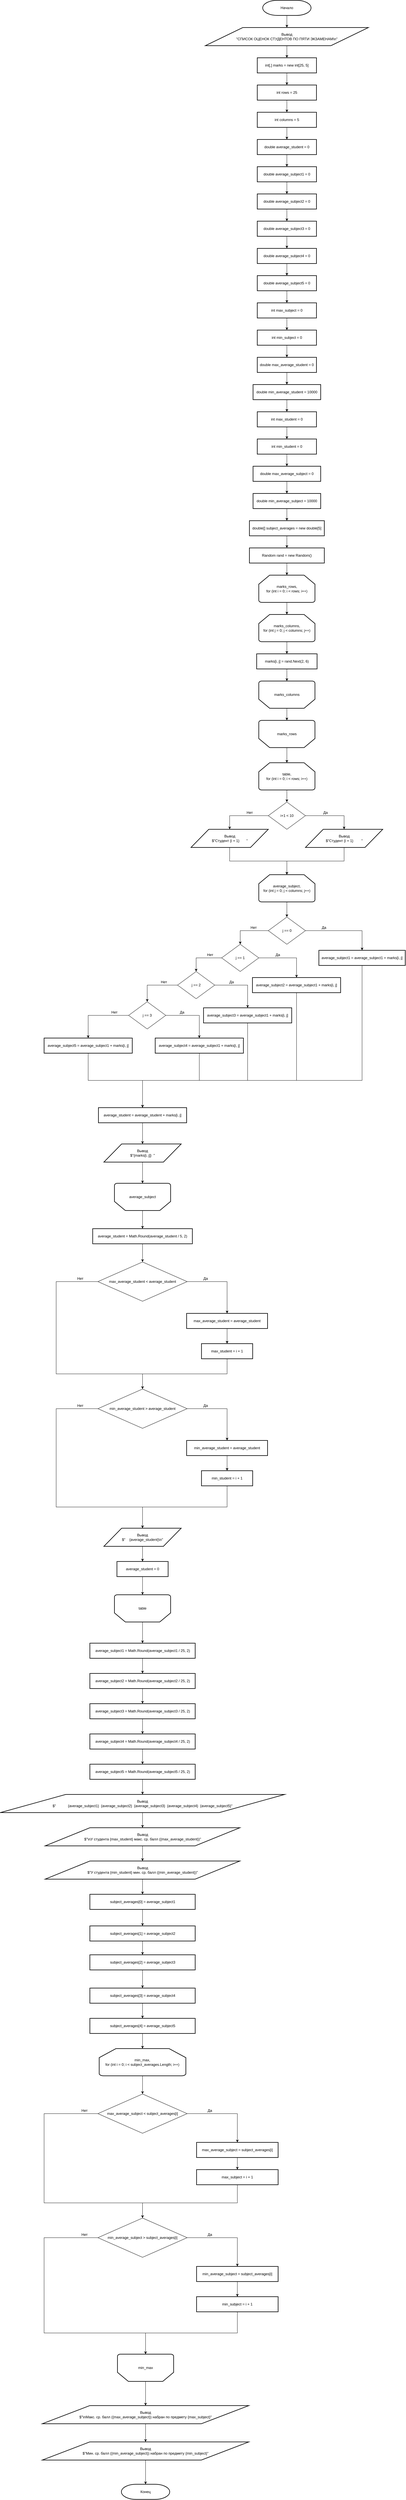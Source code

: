 <mxfile version="21.2.7" type="device">
  <diagram name="Страница 1" id="Z9K1tNPKtI9AY-vkeQpS">
    <mxGraphModel dx="10387" dy="5307" grid="1" gridSize="10" guides="1" tooltips="1" connect="1" arrows="1" fold="1" page="1" pageScale="1" pageWidth="827" pageHeight="1169" math="0" shadow="0">
      <root>
        <mxCell id="0" />
        <mxCell id="1" parent="0" />
        <mxCell id="Q4O4J-r0xlCEo4uOXyzh-1" style="edgeStyle=orthogonalEdgeStyle;rounded=0;orthogonalLoop=1;jettySize=auto;html=1;exitX=0.5;exitY=1;exitDx=0;exitDy=0;exitPerimeter=0;entryX=0.5;entryY=0;entryDx=0;entryDy=0;" parent="1" source="2JxqPy2QXHR2AHmcMR86-1" target="ryswpVJ10NMLdz56twCL-1" edge="1">
          <mxGeometry relative="1" as="geometry" />
        </mxCell>
        <mxCell id="2JxqPy2QXHR2AHmcMR86-1" value="Начало" style="strokeWidth=2;html=1;shape=mxgraph.flowchart.terminator;whiteSpace=wrap;" parent="1" vertex="1">
          <mxGeometry x="334" y="40" width="160" height="50" as="geometry" />
        </mxCell>
        <mxCell id="Q4O4J-r0xlCEo4uOXyzh-4" style="edgeStyle=orthogonalEdgeStyle;rounded=0;orthogonalLoop=1;jettySize=auto;html=1;exitX=0.5;exitY=1;exitDx=0;exitDy=0;entryX=0.5;entryY=0;entryDx=0;entryDy=0;" parent="1" source="5HvoogiQ1ebR22sNOO8Z-6" target="Q4O4J-r0xlCEo4uOXyzh-3" edge="1">
          <mxGeometry relative="1" as="geometry" />
        </mxCell>
        <mxCell id="5HvoogiQ1ebR22sNOO8Z-6" value="int[,] marks = new int[25, 5]" style="rounded=1;whiteSpace=wrap;html=1;absoluteArcSize=1;arcSize=0;strokeWidth=2;" parent="1" vertex="1">
          <mxGeometry x="316" y="230" width="196" height="50" as="geometry" />
        </mxCell>
        <mxCell id="Q4O4J-r0xlCEo4uOXyzh-2" style="edgeStyle=orthogonalEdgeStyle;rounded=0;orthogonalLoop=1;jettySize=auto;html=1;exitX=0.5;exitY=1;exitDx=0;exitDy=0;entryX=0.5;entryY=0;entryDx=0;entryDy=0;" parent="1" source="ryswpVJ10NMLdz56twCL-1" target="5HvoogiQ1ebR22sNOO8Z-6" edge="1">
          <mxGeometry relative="1" as="geometry" />
        </mxCell>
        <mxCell id="ryswpVJ10NMLdz56twCL-1" value="Вывод&lt;br&gt;&quot;СПИСОК ОЦЕНОК СТУДЕНТОВ ПО ПЯТИ ЭКЗАМЕНАМ\n&quot;" style="shape=parallelogram;html=1;strokeWidth=2;perimeter=parallelogramPerimeter;whiteSpace=wrap;rounded=1;arcSize=0;size=0.23;" parent="1" vertex="1">
          <mxGeometry x="144" y="130" width="540" height="60" as="geometry" />
        </mxCell>
        <mxCell id="yM_9pq_-VmhrbIxCY311-1" style="edgeStyle=orthogonalEdgeStyle;rounded=0;orthogonalLoop=1;jettySize=auto;html=1;exitX=1;exitY=0.5;exitDx=0;exitDy=0;entryX=0.5;entryY=0;entryDx=0;entryDy=0;" parent="1" source="EwrpvE9RAgZ8z1VkeaF3-3" target="Q4O4J-r0xlCEo4uOXyzh-57" edge="1">
          <mxGeometry relative="1" as="geometry" />
        </mxCell>
        <mxCell id="yM_9pq_-VmhrbIxCY311-3" style="edgeStyle=orthogonalEdgeStyle;rounded=0;orthogonalLoop=1;jettySize=auto;html=1;exitX=0;exitY=0.5;exitDx=0;exitDy=0;entryX=0.5;entryY=0;entryDx=0;entryDy=0;" parent="1" source="EwrpvE9RAgZ8z1VkeaF3-3" target="yM_9pq_-VmhrbIxCY311-2" edge="1">
          <mxGeometry relative="1" as="geometry" />
        </mxCell>
        <mxCell id="EwrpvE9RAgZ8z1VkeaF3-3" value="i+1 &amp;lt; 10" style="rhombus;whiteSpace=wrap;html=1;" parent="1" vertex="1">
          <mxGeometry x="352.5" y="2690" width="123" height="90" as="geometry" />
        </mxCell>
        <mxCell id="EwrpvE9RAgZ8z1VkeaF3-10" value="Да" style="text;html=1;strokeColor=none;fillColor=none;align=center;verticalAlign=middle;whiteSpace=wrap;rounded=0;" parent="1" vertex="1">
          <mxGeometry x="512" y="2710" width="60" height="30" as="geometry" />
        </mxCell>
        <mxCell id="EwrpvE9RAgZ8z1VkeaF3-16" value="Нет" style="text;html=1;strokeColor=none;fillColor=none;align=center;verticalAlign=middle;whiteSpace=wrap;rounded=0;" parent="1" vertex="1">
          <mxGeometry x="261" y="2710" width="60" height="30" as="geometry" />
        </mxCell>
        <mxCell id="EwrpvE9RAgZ8z1VkeaF3-70" value="Конец" style="strokeWidth=2;html=1;shape=mxgraph.flowchart.terminator;whiteSpace=wrap;" parent="1" vertex="1">
          <mxGeometry x="-134" y="8250" width="160" height="50" as="geometry" />
        </mxCell>
        <mxCell id="Q4O4J-r0xlCEo4uOXyzh-6" style="edgeStyle=orthogonalEdgeStyle;rounded=0;orthogonalLoop=1;jettySize=auto;html=1;exitX=0.5;exitY=1;exitDx=0;exitDy=0;entryX=0.5;entryY=0;entryDx=0;entryDy=0;" parent="1" source="Q4O4J-r0xlCEo4uOXyzh-3" target="Q4O4J-r0xlCEo4uOXyzh-5" edge="1">
          <mxGeometry relative="1" as="geometry" />
        </mxCell>
        <mxCell id="Q4O4J-r0xlCEo4uOXyzh-3" value="int rows = 25" style="rounded=1;whiteSpace=wrap;html=1;absoluteArcSize=1;arcSize=0;strokeWidth=2;" parent="1" vertex="1">
          <mxGeometry x="316" y="320" width="196" height="50" as="geometry" />
        </mxCell>
        <mxCell id="Q4O4J-r0xlCEo4uOXyzh-9" style="edgeStyle=orthogonalEdgeStyle;rounded=0;orthogonalLoop=1;jettySize=auto;html=1;exitX=0.5;exitY=1;exitDx=0;exitDy=0;entryX=0.5;entryY=0;entryDx=0;entryDy=0;" parent="1" source="Q4O4J-r0xlCEo4uOXyzh-5" target="Q4O4J-r0xlCEo4uOXyzh-7" edge="1">
          <mxGeometry relative="1" as="geometry" />
        </mxCell>
        <mxCell id="Q4O4J-r0xlCEo4uOXyzh-5" value="int columns = 5" style="rounded=1;whiteSpace=wrap;html=1;absoluteArcSize=1;arcSize=0;strokeWidth=2;" parent="1" vertex="1">
          <mxGeometry x="316" y="410" width="196" height="50" as="geometry" />
        </mxCell>
        <mxCell id="Q4O4J-r0xlCEo4uOXyzh-10" style="edgeStyle=orthogonalEdgeStyle;rounded=0;orthogonalLoop=1;jettySize=auto;html=1;exitX=0.5;exitY=1;exitDx=0;exitDy=0;entryX=0.5;entryY=0;entryDx=0;entryDy=0;" parent="1" source="Q4O4J-r0xlCEo4uOXyzh-7" target="Q4O4J-r0xlCEo4uOXyzh-8" edge="1">
          <mxGeometry relative="1" as="geometry" />
        </mxCell>
        <mxCell id="Q4O4J-r0xlCEo4uOXyzh-7" value="double average_student = 0" style="rounded=1;whiteSpace=wrap;html=1;absoluteArcSize=1;arcSize=0;strokeWidth=2;" parent="1" vertex="1">
          <mxGeometry x="316" y="500" width="196" height="50" as="geometry" />
        </mxCell>
        <mxCell id="Q4O4J-r0xlCEo4uOXyzh-12" style="edgeStyle=orthogonalEdgeStyle;rounded=0;orthogonalLoop=1;jettySize=auto;html=1;exitX=0.5;exitY=1;exitDx=0;exitDy=0;entryX=0.5;entryY=0;entryDx=0;entryDy=0;" parent="1" source="Q4O4J-r0xlCEo4uOXyzh-8" target="Q4O4J-r0xlCEo4uOXyzh-11" edge="1">
          <mxGeometry relative="1" as="geometry" />
        </mxCell>
        <mxCell id="Q4O4J-r0xlCEo4uOXyzh-8" value="double average_subject1 = 0" style="rounded=1;whiteSpace=wrap;html=1;absoluteArcSize=1;arcSize=0;strokeWidth=2;" parent="1" vertex="1">
          <mxGeometry x="316" y="590" width="196" height="50" as="geometry" />
        </mxCell>
        <mxCell id="Q4O4J-r0xlCEo4uOXyzh-14" style="edgeStyle=orthogonalEdgeStyle;rounded=0;orthogonalLoop=1;jettySize=auto;html=1;exitX=0.5;exitY=1;exitDx=0;exitDy=0;entryX=0.5;entryY=0;entryDx=0;entryDy=0;" parent="1" source="Q4O4J-r0xlCEo4uOXyzh-11" target="Q4O4J-r0xlCEo4uOXyzh-13" edge="1">
          <mxGeometry relative="1" as="geometry" />
        </mxCell>
        <mxCell id="Q4O4J-r0xlCEo4uOXyzh-11" value="double average_subject2 = 0" style="rounded=1;whiteSpace=wrap;html=1;absoluteArcSize=1;arcSize=0;strokeWidth=2;" parent="1" vertex="1">
          <mxGeometry x="316" y="680" width="196" height="50" as="geometry" />
        </mxCell>
        <mxCell id="Q4O4J-r0xlCEo4uOXyzh-16" style="edgeStyle=orthogonalEdgeStyle;rounded=0;orthogonalLoop=1;jettySize=auto;html=1;exitX=0.5;exitY=1;exitDx=0;exitDy=0;entryX=0.5;entryY=0;entryDx=0;entryDy=0;" parent="1" source="Q4O4J-r0xlCEo4uOXyzh-13" target="Q4O4J-r0xlCEo4uOXyzh-15" edge="1">
          <mxGeometry relative="1" as="geometry" />
        </mxCell>
        <mxCell id="Q4O4J-r0xlCEo4uOXyzh-13" value="double average_subject3 = 0" style="rounded=1;whiteSpace=wrap;html=1;absoluteArcSize=1;arcSize=0;strokeWidth=2;" parent="1" vertex="1">
          <mxGeometry x="316" y="770" width="196" height="50" as="geometry" />
        </mxCell>
        <mxCell id="Q4O4J-r0xlCEo4uOXyzh-18" style="edgeStyle=orthogonalEdgeStyle;rounded=0;orthogonalLoop=1;jettySize=auto;html=1;exitX=0.5;exitY=1;exitDx=0;exitDy=0;entryX=0.5;entryY=0;entryDx=0;entryDy=0;" parent="1" source="Q4O4J-r0xlCEo4uOXyzh-15" target="Q4O4J-r0xlCEo4uOXyzh-17" edge="1">
          <mxGeometry relative="1" as="geometry" />
        </mxCell>
        <mxCell id="Q4O4J-r0xlCEo4uOXyzh-15" value="double average_subject4 = 0" style="rounded=1;whiteSpace=wrap;html=1;absoluteArcSize=1;arcSize=0;strokeWidth=2;" parent="1" vertex="1">
          <mxGeometry x="316" y="860" width="196" height="50" as="geometry" />
        </mxCell>
        <mxCell id="Q4O4J-r0xlCEo4uOXyzh-20" style="edgeStyle=orthogonalEdgeStyle;rounded=0;orthogonalLoop=1;jettySize=auto;html=1;exitX=0.5;exitY=1;exitDx=0;exitDy=0;entryX=0.5;entryY=0;entryDx=0;entryDy=0;" parent="1" source="Q4O4J-r0xlCEo4uOXyzh-17" target="Q4O4J-r0xlCEo4uOXyzh-19" edge="1">
          <mxGeometry relative="1" as="geometry" />
        </mxCell>
        <mxCell id="Q4O4J-r0xlCEo4uOXyzh-17" value="double average_subject5 = 0" style="rounded=1;whiteSpace=wrap;html=1;absoluteArcSize=1;arcSize=0;strokeWidth=2;" parent="1" vertex="1">
          <mxGeometry x="316" y="950" width="196" height="50" as="geometry" />
        </mxCell>
        <mxCell id="Q4O4J-r0xlCEo4uOXyzh-22" style="edgeStyle=orthogonalEdgeStyle;rounded=0;orthogonalLoop=1;jettySize=auto;html=1;exitX=0.5;exitY=1;exitDx=0;exitDy=0;entryX=0.5;entryY=0;entryDx=0;entryDy=0;" parent="1" source="Q4O4J-r0xlCEo4uOXyzh-19" target="Q4O4J-r0xlCEo4uOXyzh-21" edge="1">
          <mxGeometry relative="1" as="geometry" />
        </mxCell>
        <mxCell id="Q4O4J-r0xlCEo4uOXyzh-19" value="int max_subject = 0" style="rounded=1;whiteSpace=wrap;html=1;absoluteArcSize=1;arcSize=0;strokeWidth=2;" parent="1" vertex="1">
          <mxGeometry x="316" y="1040" width="196" height="50" as="geometry" />
        </mxCell>
        <mxCell id="Q4O4J-r0xlCEo4uOXyzh-25" style="edgeStyle=orthogonalEdgeStyle;rounded=0;orthogonalLoop=1;jettySize=auto;html=1;exitX=0.5;exitY=1;exitDx=0;exitDy=0;entryX=0.5;entryY=0;entryDx=0;entryDy=0;" parent="1" source="Q4O4J-r0xlCEo4uOXyzh-21" target="Q4O4J-r0xlCEo4uOXyzh-23" edge="1">
          <mxGeometry relative="1" as="geometry" />
        </mxCell>
        <mxCell id="Q4O4J-r0xlCEo4uOXyzh-21" value="int min_subject = 0" style="rounded=1;whiteSpace=wrap;html=1;absoluteArcSize=1;arcSize=0;strokeWidth=2;" parent="1" vertex="1">
          <mxGeometry x="316" y="1130" width="196" height="50" as="geometry" />
        </mxCell>
        <mxCell id="Q4O4J-r0xlCEo4uOXyzh-26" style="edgeStyle=orthogonalEdgeStyle;rounded=0;orthogonalLoop=1;jettySize=auto;html=1;exitX=0.5;exitY=1;exitDx=0;exitDy=0;entryX=0.5;entryY=0;entryDx=0;entryDy=0;" parent="1" source="Q4O4J-r0xlCEo4uOXyzh-23" target="Q4O4J-r0xlCEo4uOXyzh-24" edge="1">
          <mxGeometry relative="1" as="geometry" />
        </mxCell>
        <mxCell id="Q4O4J-r0xlCEo4uOXyzh-23" value="double max_average_student = 0" style="rounded=1;whiteSpace=wrap;html=1;absoluteArcSize=1;arcSize=0;strokeWidth=2;" parent="1" vertex="1">
          <mxGeometry x="316" y="1220" width="196" height="50" as="geometry" />
        </mxCell>
        <mxCell id="Q4O4J-r0xlCEo4uOXyzh-28" style="edgeStyle=orthogonalEdgeStyle;rounded=0;orthogonalLoop=1;jettySize=auto;html=1;exitX=0.5;exitY=1;exitDx=0;exitDy=0;entryX=0.5;entryY=0;entryDx=0;entryDy=0;" parent="1" source="Q4O4J-r0xlCEo4uOXyzh-24" target="Q4O4J-r0xlCEo4uOXyzh-27" edge="1">
          <mxGeometry relative="1" as="geometry" />
        </mxCell>
        <mxCell id="Q4O4J-r0xlCEo4uOXyzh-24" value="double min_average_student = 10000" style="rounded=1;whiteSpace=wrap;html=1;absoluteArcSize=1;arcSize=0;strokeWidth=2;" parent="1" vertex="1">
          <mxGeometry x="302" y="1310" width="224" height="50" as="geometry" />
        </mxCell>
        <mxCell id="Q4O4J-r0xlCEo4uOXyzh-30" style="edgeStyle=orthogonalEdgeStyle;rounded=0;orthogonalLoop=1;jettySize=auto;html=1;exitX=0.5;exitY=1;exitDx=0;exitDy=0;entryX=0.5;entryY=0;entryDx=0;entryDy=0;" parent="1" source="Q4O4J-r0xlCEo4uOXyzh-27" target="Q4O4J-r0xlCEo4uOXyzh-29" edge="1">
          <mxGeometry relative="1" as="geometry" />
        </mxCell>
        <mxCell id="Q4O4J-r0xlCEo4uOXyzh-27" value="int max_student = 0" style="rounded=1;whiteSpace=wrap;html=1;absoluteArcSize=1;arcSize=0;strokeWidth=2;" parent="1" vertex="1">
          <mxGeometry x="316" y="1400" width="196" height="50" as="geometry" />
        </mxCell>
        <mxCell id="Q4O4J-r0xlCEo4uOXyzh-32" style="edgeStyle=orthogonalEdgeStyle;rounded=0;orthogonalLoop=1;jettySize=auto;html=1;exitX=0.5;exitY=1;exitDx=0;exitDy=0;entryX=0.5;entryY=0;entryDx=0;entryDy=0;" parent="1" source="Q4O4J-r0xlCEo4uOXyzh-29" target="Q4O4J-r0xlCEo4uOXyzh-31" edge="1">
          <mxGeometry relative="1" as="geometry" />
        </mxCell>
        <mxCell id="Q4O4J-r0xlCEo4uOXyzh-29" value="int min_student = 0" style="rounded=1;whiteSpace=wrap;html=1;absoluteArcSize=1;arcSize=0;strokeWidth=2;" parent="1" vertex="1">
          <mxGeometry x="316" y="1490" width="196" height="50" as="geometry" />
        </mxCell>
        <mxCell id="Q4O4J-r0xlCEo4uOXyzh-34" style="edgeStyle=orthogonalEdgeStyle;rounded=0;orthogonalLoop=1;jettySize=auto;html=1;exitX=0.5;exitY=1;exitDx=0;exitDy=0;entryX=0.5;entryY=0;entryDx=0;entryDy=0;" parent="1" source="Q4O4J-r0xlCEo4uOXyzh-31" target="Q4O4J-r0xlCEo4uOXyzh-33" edge="1">
          <mxGeometry relative="1" as="geometry" />
        </mxCell>
        <mxCell id="Q4O4J-r0xlCEo4uOXyzh-31" value="double max_average_subject = 0" style="rounded=1;whiteSpace=wrap;html=1;absoluteArcSize=1;arcSize=0;strokeWidth=2;" parent="1" vertex="1">
          <mxGeometry x="302" y="1580" width="224" height="50" as="geometry" />
        </mxCell>
        <mxCell id="Q4O4J-r0xlCEo4uOXyzh-36" style="edgeStyle=orthogonalEdgeStyle;rounded=0;orthogonalLoop=1;jettySize=auto;html=1;exitX=0.5;exitY=1;exitDx=0;exitDy=0;entryX=0.5;entryY=0;entryDx=0;entryDy=0;" parent="1" source="Q4O4J-r0xlCEo4uOXyzh-33" target="Q4O4J-r0xlCEo4uOXyzh-35" edge="1">
          <mxGeometry relative="1" as="geometry" />
        </mxCell>
        <mxCell id="Q4O4J-r0xlCEo4uOXyzh-33" value="double min_average_subject = 10000" style="rounded=1;whiteSpace=wrap;html=1;absoluteArcSize=1;arcSize=0;strokeWidth=2;" parent="1" vertex="1">
          <mxGeometry x="302" y="1670" width="224" height="50" as="geometry" />
        </mxCell>
        <mxCell id="Q4O4J-r0xlCEo4uOXyzh-38" style="edgeStyle=orthogonalEdgeStyle;rounded=0;orthogonalLoop=1;jettySize=auto;html=1;exitX=0.5;exitY=1;exitDx=0;exitDy=0;entryX=0.5;entryY=0;entryDx=0;entryDy=0;" parent="1" source="Q4O4J-r0xlCEo4uOXyzh-35" target="Q4O4J-r0xlCEo4uOXyzh-37" edge="1">
          <mxGeometry relative="1" as="geometry" />
        </mxCell>
        <mxCell id="Q4O4J-r0xlCEo4uOXyzh-35" value="double[] subject_averages = new double[5]" style="rounded=1;whiteSpace=wrap;html=1;absoluteArcSize=1;arcSize=0;strokeWidth=2;" parent="1" vertex="1">
          <mxGeometry x="290" y="1760" width="248" height="50" as="geometry" />
        </mxCell>
        <mxCell id="Q4O4J-r0xlCEo4uOXyzh-40" style="edgeStyle=orthogonalEdgeStyle;rounded=0;orthogonalLoop=1;jettySize=auto;html=1;exitX=0.5;exitY=1;exitDx=0;exitDy=0;entryX=0.5;entryY=0;entryDx=0;entryDy=0;entryPerimeter=0;" parent="1" source="Q4O4J-r0xlCEo4uOXyzh-37" target="Q4O4J-r0xlCEo4uOXyzh-39" edge="1">
          <mxGeometry relative="1" as="geometry" />
        </mxCell>
        <mxCell id="Q4O4J-r0xlCEo4uOXyzh-37" value="Random rand = new Random()" style="rounded=1;whiteSpace=wrap;html=1;absoluteArcSize=1;arcSize=0;strokeWidth=2;" parent="1" vertex="1">
          <mxGeometry x="290" y="1850" width="248" height="50" as="geometry" />
        </mxCell>
        <mxCell id="Q4O4J-r0xlCEo4uOXyzh-42" style="edgeStyle=orthogonalEdgeStyle;rounded=0;orthogonalLoop=1;jettySize=auto;html=1;exitX=0.5;exitY=1;exitDx=0;exitDy=0;exitPerimeter=0;entryX=0.5;entryY=0;entryDx=0;entryDy=0;entryPerimeter=0;" parent="1" source="Q4O4J-r0xlCEo4uOXyzh-39" target="Q4O4J-r0xlCEo4uOXyzh-41" edge="1">
          <mxGeometry relative="1" as="geometry" />
        </mxCell>
        <mxCell id="Q4O4J-r0xlCEo4uOXyzh-39" value="marks_rows,&lt;br&gt;for (int i = 0; i &amp;lt; rows; i++)" style="strokeWidth=2;html=1;shape=mxgraph.flowchart.loop_limit;whiteSpace=wrap;" parent="1" vertex="1">
          <mxGeometry x="321" y="1940" width="186" height="90" as="geometry" />
        </mxCell>
        <mxCell id="Q4O4J-r0xlCEo4uOXyzh-44" style="edgeStyle=orthogonalEdgeStyle;rounded=0;orthogonalLoop=1;jettySize=auto;html=1;exitX=0.5;exitY=1;exitDx=0;exitDy=0;exitPerimeter=0;entryX=0.5;entryY=0;entryDx=0;entryDy=0;" parent="1" source="Q4O4J-r0xlCEo4uOXyzh-41" target="Q4O4J-r0xlCEo4uOXyzh-43" edge="1">
          <mxGeometry relative="1" as="geometry" />
        </mxCell>
        <mxCell id="Q4O4J-r0xlCEo4uOXyzh-41" value="marks_columns,&lt;br&gt;for (int j = 0; j &amp;lt; columns; j++)" style="strokeWidth=2;html=1;shape=mxgraph.flowchart.loop_limit;whiteSpace=wrap;" parent="1" vertex="1">
          <mxGeometry x="321" y="2070" width="186" height="90" as="geometry" />
        </mxCell>
        <mxCell id="Q4O4J-r0xlCEo4uOXyzh-48" style="edgeStyle=orthogonalEdgeStyle;rounded=0;orthogonalLoop=1;jettySize=auto;html=1;exitX=0.5;exitY=1;exitDx=0;exitDy=0;entryX=0.5;entryY=1;entryDx=0;entryDy=0;entryPerimeter=0;" parent="1" source="Q4O4J-r0xlCEo4uOXyzh-43" target="Q4O4J-r0xlCEo4uOXyzh-45" edge="1">
          <mxGeometry relative="1" as="geometry" />
        </mxCell>
        <mxCell id="Q4O4J-r0xlCEo4uOXyzh-43" value="marks[i, j] = rand.Next(2, 6)" style="rounded=1;whiteSpace=wrap;html=1;absoluteArcSize=1;arcSize=0;strokeWidth=2;" parent="1" vertex="1">
          <mxGeometry x="314" y="2200" width="200" height="50" as="geometry" />
        </mxCell>
        <mxCell id="Q4O4J-r0xlCEo4uOXyzh-47" value="" style="group" parent="1" vertex="1" connectable="0">
          <mxGeometry x="321" y="2290" width="186" height="90" as="geometry" />
        </mxCell>
        <mxCell id="Q4O4J-r0xlCEo4uOXyzh-45" value="" style="strokeWidth=2;html=1;shape=mxgraph.flowchart.loop_limit;whiteSpace=wrap;rotation=-180;" parent="Q4O4J-r0xlCEo4uOXyzh-47" vertex="1">
          <mxGeometry width="186" height="90" as="geometry" />
        </mxCell>
        <mxCell id="Q4O4J-r0xlCEo4uOXyzh-46" value="marks_columns" style="text;html=1;strokeColor=none;fillColor=none;align=center;verticalAlign=middle;whiteSpace=wrap;rounded=0;" parent="Q4O4J-r0xlCEo4uOXyzh-47" vertex="1">
          <mxGeometry x="63" y="30" width="60" height="30" as="geometry" />
        </mxCell>
        <mxCell id="Q4O4J-r0xlCEo4uOXyzh-49" value="" style="group" parent="1" vertex="1" connectable="0">
          <mxGeometry x="321" y="2420" width="186" height="90" as="geometry" />
        </mxCell>
        <mxCell id="Q4O4J-r0xlCEo4uOXyzh-50" value="" style="strokeWidth=2;html=1;shape=mxgraph.flowchart.loop_limit;whiteSpace=wrap;rotation=-180;" parent="Q4O4J-r0xlCEo4uOXyzh-49" vertex="1">
          <mxGeometry width="186" height="90" as="geometry" />
        </mxCell>
        <mxCell id="Q4O4J-r0xlCEo4uOXyzh-51" value="marks_rows" style="text;html=1;strokeColor=none;fillColor=none;align=center;verticalAlign=middle;whiteSpace=wrap;rounded=0;" parent="Q4O4J-r0xlCEo4uOXyzh-49" vertex="1">
          <mxGeometry x="63" y="30" width="60" height="30" as="geometry" />
        </mxCell>
        <mxCell id="Q4O4J-r0xlCEo4uOXyzh-53" style="edgeStyle=orthogonalEdgeStyle;rounded=0;orthogonalLoop=1;jettySize=auto;html=1;exitX=0.5;exitY=0;exitDx=0;exitDy=0;exitPerimeter=0;entryX=0.5;entryY=1;entryDx=0;entryDy=0;entryPerimeter=0;" parent="1" source="Q4O4J-r0xlCEo4uOXyzh-45" target="Q4O4J-r0xlCEo4uOXyzh-50" edge="1">
          <mxGeometry relative="1" as="geometry" />
        </mxCell>
        <mxCell id="Q4O4J-r0xlCEo4uOXyzh-56" style="edgeStyle=orthogonalEdgeStyle;rounded=0;orthogonalLoop=1;jettySize=auto;html=1;exitX=0.5;exitY=1;exitDx=0;exitDy=0;exitPerimeter=0;entryX=0.5;entryY=0;entryDx=0;entryDy=0;" parent="1" source="Q4O4J-r0xlCEo4uOXyzh-54" target="EwrpvE9RAgZ8z1VkeaF3-3" edge="1">
          <mxGeometry relative="1" as="geometry" />
        </mxCell>
        <mxCell id="Q4O4J-r0xlCEo4uOXyzh-54" value="table,&lt;br&gt;for (int i = 0; i &amp;lt; rows; i++)" style="strokeWidth=2;html=1;shape=mxgraph.flowchart.loop_limit;whiteSpace=wrap;" parent="1" vertex="1">
          <mxGeometry x="321" y="2560" width="186" height="90" as="geometry" />
        </mxCell>
        <mxCell id="Q4O4J-r0xlCEo4uOXyzh-55" style="edgeStyle=orthogonalEdgeStyle;rounded=0;orthogonalLoop=1;jettySize=auto;html=1;exitX=0.5;exitY=0;exitDx=0;exitDy=0;exitPerimeter=0;entryX=0.5;entryY=0;entryDx=0;entryDy=0;entryPerimeter=0;" parent="1" source="Q4O4J-r0xlCEo4uOXyzh-50" target="Q4O4J-r0xlCEo4uOXyzh-54" edge="1">
          <mxGeometry relative="1" as="geometry" />
        </mxCell>
        <mxCell id="yM_9pq_-VmhrbIxCY311-5" style="edgeStyle=orthogonalEdgeStyle;rounded=0;orthogonalLoop=1;jettySize=auto;html=1;exitX=0.5;exitY=1;exitDx=0;exitDy=0;entryX=0.5;entryY=0;entryDx=0;entryDy=0;entryPerimeter=0;" parent="1" source="Q4O4J-r0xlCEo4uOXyzh-57" target="yM_9pq_-VmhrbIxCY311-4" edge="1">
          <mxGeometry relative="1" as="geometry" />
        </mxCell>
        <mxCell id="Q4O4J-r0xlCEo4uOXyzh-57" value="Вывод&lt;br&gt;$&quot;Студент {i + 1}&amp;nbsp; &amp;nbsp; &amp;nbsp; &amp;nbsp; &quot;" style="shape=parallelogram;html=1;strokeWidth=2;perimeter=parallelogramPerimeter;whiteSpace=wrap;rounded=1;arcSize=0;size=0.23;" parent="1" vertex="1">
          <mxGeometry x="475.5" y="2780" width="256" height="60" as="geometry" />
        </mxCell>
        <mxCell id="yM_9pq_-VmhrbIxCY311-6" style="edgeStyle=orthogonalEdgeStyle;rounded=0;orthogonalLoop=1;jettySize=auto;html=1;exitX=0.5;exitY=1;exitDx=0;exitDy=0;entryX=0.5;entryY=0;entryDx=0;entryDy=0;entryPerimeter=0;" parent="1" source="yM_9pq_-VmhrbIxCY311-2" target="yM_9pq_-VmhrbIxCY311-4" edge="1">
          <mxGeometry relative="1" as="geometry" />
        </mxCell>
        <mxCell id="yM_9pq_-VmhrbIxCY311-2" value="Вывод&lt;br&gt;$&quot;Студент {i + 1}&amp;nbsp; &amp;nbsp; &amp;nbsp; &amp;nbsp;&quot;" style="shape=parallelogram;html=1;strokeWidth=2;perimeter=parallelogramPerimeter;whiteSpace=wrap;rounded=1;arcSize=0;size=0.23;" parent="1" vertex="1">
          <mxGeometry x="96.5" y="2780" width="256" height="60" as="geometry" />
        </mxCell>
        <mxCell id="yM_9pq_-VmhrbIxCY311-8" style="edgeStyle=orthogonalEdgeStyle;rounded=0;orthogonalLoop=1;jettySize=auto;html=1;exitX=0.5;exitY=1;exitDx=0;exitDy=0;exitPerimeter=0;entryX=0.5;entryY=0;entryDx=0;entryDy=0;" parent="1" source="yM_9pq_-VmhrbIxCY311-4" target="yM_9pq_-VmhrbIxCY311-7" edge="1">
          <mxGeometry relative="1" as="geometry" />
        </mxCell>
        <mxCell id="yM_9pq_-VmhrbIxCY311-4" value="average_subject,&lt;br&gt;for (int j = 0; j &amp;lt; columns; j++)" style="strokeWidth=2;html=1;shape=mxgraph.flowchart.loop_limit;whiteSpace=wrap;" parent="1" vertex="1">
          <mxGeometry x="321" y="2930" width="186" height="90" as="geometry" />
        </mxCell>
        <mxCell id="yM_9pq_-VmhrbIxCY311-10" style="edgeStyle=orthogonalEdgeStyle;rounded=0;orthogonalLoop=1;jettySize=auto;html=1;exitX=1;exitY=0.5;exitDx=0;exitDy=0;entryX=0.5;entryY=0;entryDx=0;entryDy=0;" parent="1" source="yM_9pq_-VmhrbIxCY311-7" target="yM_9pq_-VmhrbIxCY311-9" edge="1">
          <mxGeometry relative="1" as="geometry" />
        </mxCell>
        <mxCell id="yM_9pq_-VmhrbIxCY311-12" style="edgeStyle=orthogonalEdgeStyle;rounded=0;orthogonalLoop=1;jettySize=auto;html=1;exitX=0;exitY=0.5;exitDx=0;exitDy=0;entryX=0.5;entryY=0;entryDx=0;entryDy=0;" parent="1" source="yM_9pq_-VmhrbIxCY311-7" target="yM_9pq_-VmhrbIxCY311-11" edge="1">
          <mxGeometry relative="1" as="geometry" />
        </mxCell>
        <mxCell id="yM_9pq_-VmhrbIxCY311-7" value="j == 0" style="rhombus;whiteSpace=wrap;html=1;" parent="1" vertex="1">
          <mxGeometry x="352.5" y="3070" width="123" height="90" as="geometry" />
        </mxCell>
        <mxCell id="cjPPOQ8JMxcnlc9qn7dU-12" style="edgeStyle=orthogonalEdgeStyle;rounded=0;orthogonalLoop=1;jettySize=auto;html=1;exitX=0.5;exitY=1;exitDx=0;exitDy=0;entryX=0.5;entryY=0;entryDx=0;entryDy=0;" parent="1" source="yM_9pq_-VmhrbIxCY311-9" target="yM_9pq_-VmhrbIxCY311-39" edge="1">
          <mxGeometry relative="1" as="geometry">
            <Array as="points">
              <mxPoint x="663" y="3610" />
              <mxPoint x="-64" y="3610" />
            </Array>
          </mxGeometry>
        </mxCell>
        <mxCell id="yM_9pq_-VmhrbIxCY311-9" value="average_subject1 = average_subject1 + marks[i, j]" style="rounded=1;whiteSpace=wrap;html=1;absoluteArcSize=1;arcSize=0;strokeWidth=2;" parent="1" vertex="1">
          <mxGeometry x="520" y="3180" width="286" height="50" as="geometry" />
        </mxCell>
        <mxCell id="yM_9pq_-VmhrbIxCY311-17" style="edgeStyle=orthogonalEdgeStyle;rounded=0;orthogonalLoop=1;jettySize=auto;html=1;exitX=1;exitY=0.5;exitDx=0;exitDy=0;entryX=0.5;entryY=0;entryDx=0;entryDy=0;" parent="1" source="yM_9pq_-VmhrbIxCY311-11" target="yM_9pq_-VmhrbIxCY311-15" edge="1">
          <mxGeometry relative="1" as="geometry" />
        </mxCell>
        <mxCell id="yM_9pq_-VmhrbIxCY311-18" style="edgeStyle=orthogonalEdgeStyle;rounded=0;orthogonalLoop=1;jettySize=auto;html=1;exitX=0;exitY=0.5;exitDx=0;exitDy=0;entryX=0.5;entryY=0;entryDx=0;entryDy=0;" parent="1" source="yM_9pq_-VmhrbIxCY311-11" target="yM_9pq_-VmhrbIxCY311-16" edge="1">
          <mxGeometry relative="1" as="geometry" />
        </mxCell>
        <mxCell id="yM_9pq_-VmhrbIxCY311-11" value="j == 1" style="rhombus;whiteSpace=wrap;html=1;" parent="1" vertex="1">
          <mxGeometry x="198" y="3160" width="123" height="90" as="geometry" />
        </mxCell>
        <mxCell id="yM_9pq_-VmhrbIxCY311-13" value="Да" style="text;html=1;strokeColor=none;fillColor=none;align=center;verticalAlign=middle;whiteSpace=wrap;rounded=0;" parent="1" vertex="1">
          <mxGeometry x="507" y="3090" width="60" height="30" as="geometry" />
        </mxCell>
        <mxCell id="yM_9pq_-VmhrbIxCY311-14" value="Нет" style="text;html=1;strokeColor=none;fillColor=none;align=center;verticalAlign=middle;whiteSpace=wrap;rounded=0;" parent="1" vertex="1">
          <mxGeometry x="274" y="3090" width="60" height="30" as="geometry" />
        </mxCell>
        <mxCell id="cjPPOQ8JMxcnlc9qn7dU-11" style="edgeStyle=orthogonalEdgeStyle;rounded=0;orthogonalLoop=1;jettySize=auto;html=1;exitX=0.5;exitY=1;exitDx=0;exitDy=0;entryX=0.5;entryY=0;entryDx=0;entryDy=0;" parent="1" source="yM_9pq_-VmhrbIxCY311-15" target="yM_9pq_-VmhrbIxCY311-39" edge="1">
          <mxGeometry relative="1" as="geometry">
            <Array as="points">
              <mxPoint x="446" y="3610" />
              <mxPoint x="-64" y="3610" />
            </Array>
          </mxGeometry>
        </mxCell>
        <mxCell id="yM_9pq_-VmhrbIxCY311-15" value="average_subject2 = average_subject1 + marks[i, j]" style="rounded=1;whiteSpace=wrap;html=1;absoluteArcSize=1;arcSize=0;strokeWidth=2;" parent="1" vertex="1">
          <mxGeometry x="300" y="3270" width="292" height="50" as="geometry" />
        </mxCell>
        <mxCell id="yM_9pq_-VmhrbIxCY311-23" style="edgeStyle=orthogonalEdgeStyle;rounded=0;orthogonalLoop=1;jettySize=auto;html=1;exitX=1;exitY=0.5;exitDx=0;exitDy=0;entryX=0.5;entryY=0;entryDx=0;entryDy=0;" parent="1" source="yM_9pq_-VmhrbIxCY311-16" target="yM_9pq_-VmhrbIxCY311-21" edge="1">
          <mxGeometry relative="1" as="geometry" />
        </mxCell>
        <mxCell id="yM_9pq_-VmhrbIxCY311-24" style="edgeStyle=orthogonalEdgeStyle;rounded=0;orthogonalLoop=1;jettySize=auto;html=1;exitX=0;exitY=0.5;exitDx=0;exitDy=0;entryX=0.5;entryY=0;entryDx=0;entryDy=0;" parent="1" source="yM_9pq_-VmhrbIxCY311-16" target="yM_9pq_-VmhrbIxCY311-22" edge="1">
          <mxGeometry relative="1" as="geometry" />
        </mxCell>
        <mxCell id="yM_9pq_-VmhrbIxCY311-16" value="j == 2" style="rhombus;whiteSpace=wrap;html=1;" parent="1" vertex="1">
          <mxGeometry x="52" y="3250" width="123" height="90" as="geometry" />
        </mxCell>
        <mxCell id="yM_9pq_-VmhrbIxCY311-19" value="Да" style="text;html=1;strokeColor=none;fillColor=none;align=center;verticalAlign=middle;whiteSpace=wrap;rounded=0;" parent="1" vertex="1">
          <mxGeometry x="354" y="3180" width="60" height="30" as="geometry" />
        </mxCell>
        <mxCell id="yM_9pq_-VmhrbIxCY311-20" value="Нет" style="text;html=1;strokeColor=none;fillColor=none;align=center;verticalAlign=middle;whiteSpace=wrap;rounded=0;" parent="1" vertex="1">
          <mxGeometry x="130" y="3180" width="60" height="30" as="geometry" />
        </mxCell>
        <mxCell id="cjPPOQ8JMxcnlc9qn7dU-10" style="edgeStyle=orthogonalEdgeStyle;rounded=0;orthogonalLoop=1;jettySize=auto;html=1;exitX=0.5;exitY=1;exitDx=0;exitDy=0;entryX=0.5;entryY=0;entryDx=0;entryDy=0;" parent="1" source="yM_9pq_-VmhrbIxCY311-21" target="yM_9pq_-VmhrbIxCY311-39" edge="1">
          <mxGeometry relative="1" as="geometry">
            <Array as="points">
              <mxPoint x="284" y="3610" />
              <mxPoint x="-64" y="3610" />
            </Array>
          </mxGeometry>
        </mxCell>
        <mxCell id="yM_9pq_-VmhrbIxCY311-21" value="average_subject3 = average_subject1 + marks[i, j]" style="rounded=1;whiteSpace=wrap;html=1;absoluteArcSize=1;arcSize=0;strokeWidth=2;" parent="1" vertex="1">
          <mxGeometry x="138" y="3370" width="292" height="50" as="geometry" />
        </mxCell>
        <mxCell id="yM_9pq_-VmhrbIxCY311-29" style="edgeStyle=orthogonalEdgeStyle;rounded=0;orthogonalLoop=1;jettySize=auto;html=1;exitX=1;exitY=0.5;exitDx=0;exitDy=0;entryX=0.5;entryY=0;entryDx=0;entryDy=0;" parent="1" source="yM_9pq_-VmhrbIxCY311-22" target="yM_9pq_-VmhrbIxCY311-27" edge="1">
          <mxGeometry relative="1" as="geometry" />
        </mxCell>
        <mxCell id="cjPPOQ8JMxcnlc9qn7dU-7" style="edgeStyle=orthogonalEdgeStyle;rounded=0;orthogonalLoop=1;jettySize=auto;html=1;exitX=0;exitY=0.5;exitDx=0;exitDy=0;entryX=0.5;entryY=0;entryDx=0;entryDy=0;" parent="1" source="yM_9pq_-VmhrbIxCY311-22" target="yM_9pq_-VmhrbIxCY311-33" edge="1">
          <mxGeometry relative="1" as="geometry" />
        </mxCell>
        <mxCell id="yM_9pq_-VmhrbIxCY311-22" value="j == 3" style="rhombus;whiteSpace=wrap;html=1;" parent="1" vertex="1">
          <mxGeometry x="-110" y="3350" width="123" height="90" as="geometry" />
        </mxCell>
        <mxCell id="yM_9pq_-VmhrbIxCY311-25" value="Да" style="text;html=1;strokeColor=none;fillColor=none;align=center;verticalAlign=middle;whiteSpace=wrap;rounded=0;" parent="1" vertex="1">
          <mxGeometry x="201" y="3270" width="60" height="30" as="geometry" />
        </mxCell>
        <mxCell id="yM_9pq_-VmhrbIxCY311-26" value="Нет" style="text;html=1;strokeColor=none;fillColor=none;align=center;verticalAlign=middle;whiteSpace=wrap;rounded=0;" parent="1" vertex="1">
          <mxGeometry x="-23" y="3270" width="60" height="30" as="geometry" />
        </mxCell>
        <mxCell id="cjPPOQ8JMxcnlc9qn7dU-9" style="edgeStyle=orthogonalEdgeStyle;rounded=0;orthogonalLoop=1;jettySize=auto;html=1;exitX=0.5;exitY=1;exitDx=0;exitDy=0;entryX=0.5;entryY=0;entryDx=0;entryDy=0;" parent="1" source="yM_9pq_-VmhrbIxCY311-27" target="yM_9pq_-VmhrbIxCY311-39" edge="1">
          <mxGeometry relative="1" as="geometry" />
        </mxCell>
        <mxCell id="yM_9pq_-VmhrbIxCY311-27" value="average_subject4 = average_subject1 + marks[i, j]" style="rounded=1;whiteSpace=wrap;html=1;absoluteArcSize=1;arcSize=0;strokeWidth=2;" parent="1" vertex="1">
          <mxGeometry x="-22" y="3470" width="292" height="50" as="geometry" />
        </mxCell>
        <mxCell id="yM_9pq_-VmhrbIxCY311-31" value="Да" style="text;html=1;strokeColor=none;fillColor=none;align=center;verticalAlign=middle;whiteSpace=wrap;rounded=0;" parent="1" vertex="1">
          <mxGeometry x="36.5" y="3370" width="60" height="30" as="geometry" />
        </mxCell>
        <mxCell id="yM_9pq_-VmhrbIxCY311-32" value="Нет" style="text;html=1;strokeColor=none;fillColor=none;align=center;verticalAlign=middle;whiteSpace=wrap;rounded=0;" parent="1" vertex="1">
          <mxGeometry x="-187.5" y="3370" width="60" height="30" as="geometry" />
        </mxCell>
        <mxCell id="cjPPOQ8JMxcnlc9qn7dU-8" style="edgeStyle=orthogonalEdgeStyle;rounded=0;orthogonalLoop=1;jettySize=auto;html=1;exitX=0.5;exitY=1;exitDx=0;exitDy=0;entryX=0.5;entryY=0;entryDx=0;entryDy=0;" parent="1" source="yM_9pq_-VmhrbIxCY311-33" target="yM_9pq_-VmhrbIxCY311-39" edge="1">
          <mxGeometry relative="1" as="geometry" />
        </mxCell>
        <mxCell id="yM_9pq_-VmhrbIxCY311-33" value="average_subject5 = average_subject1 + marks[i, j]" style="rounded=1;whiteSpace=wrap;html=1;absoluteArcSize=1;arcSize=0;strokeWidth=2;" parent="1" vertex="1">
          <mxGeometry x="-390" y="3470" width="292" height="50" as="geometry" />
        </mxCell>
        <mxCell id="yM_9pq_-VmhrbIxCY311-42" style="edgeStyle=orthogonalEdgeStyle;rounded=0;orthogonalLoop=1;jettySize=auto;html=1;exitX=0.5;exitY=1;exitDx=0;exitDy=0;entryX=0.5;entryY=0;entryDx=0;entryDy=0;" parent="1" source="yM_9pq_-VmhrbIxCY311-39" target="yM_9pq_-VmhrbIxCY311-41" edge="1">
          <mxGeometry relative="1" as="geometry" />
        </mxCell>
        <mxCell id="yM_9pq_-VmhrbIxCY311-39" value="average_student = average_student + marks[i, j]" style="rounded=1;whiteSpace=wrap;html=1;absoluteArcSize=1;arcSize=0;strokeWidth=2;" parent="1" vertex="1">
          <mxGeometry x="-210" y="3700" width="292" height="50" as="geometry" />
        </mxCell>
        <mxCell id="cjPPOQ8JMxcnlc9qn7dU-13" style="edgeStyle=orthogonalEdgeStyle;rounded=0;orthogonalLoop=1;jettySize=auto;html=1;exitX=0.5;exitY=1;exitDx=0;exitDy=0;entryX=0.5;entryY=1;entryDx=0;entryDy=0;entryPerimeter=0;" parent="1" source="yM_9pq_-VmhrbIxCY311-41" target="yM_9pq_-VmhrbIxCY311-45" edge="1">
          <mxGeometry relative="1" as="geometry" />
        </mxCell>
        <mxCell id="yM_9pq_-VmhrbIxCY311-41" value="Вывод&lt;br&gt;$&quot;{marks[i, j]}&amp;nbsp; &quot;" style="shape=parallelogram;html=1;strokeWidth=2;perimeter=parallelogramPerimeter;whiteSpace=wrap;rounded=1;arcSize=0;size=0.23;" parent="1" vertex="1">
          <mxGeometry x="-192" y="3820" width="256" height="60" as="geometry" />
        </mxCell>
        <mxCell id="yM_9pq_-VmhrbIxCY311-44" value="" style="group" parent="1" vertex="1" connectable="0">
          <mxGeometry x="-157" y="3950" width="186" height="90" as="geometry" />
        </mxCell>
        <mxCell id="yM_9pq_-VmhrbIxCY311-45" value="" style="strokeWidth=2;html=1;shape=mxgraph.flowchart.loop_limit;whiteSpace=wrap;rotation=-180;" parent="yM_9pq_-VmhrbIxCY311-44" vertex="1">
          <mxGeometry width="186" height="90" as="geometry" />
        </mxCell>
        <mxCell id="yM_9pq_-VmhrbIxCY311-46" value="average_subject" style="text;html=1;strokeColor=none;fillColor=none;align=center;verticalAlign=middle;whiteSpace=wrap;rounded=0;" parent="yM_9pq_-VmhrbIxCY311-44" vertex="1">
          <mxGeometry x="63" y="30" width="60" height="30" as="geometry" />
        </mxCell>
        <mxCell id="CPyYd84LPdpCwPkhBOIF-3" style="edgeStyle=orthogonalEdgeStyle;rounded=0;orthogonalLoop=1;jettySize=auto;html=1;exitX=0.5;exitY=1;exitDx=0;exitDy=0;entryX=0.5;entryY=0;entryDx=0;entryDy=0;" parent="1" source="cjPPOQ8JMxcnlc9qn7dU-14" target="CPyYd84LPdpCwPkhBOIF-2" edge="1">
          <mxGeometry relative="1" as="geometry" />
        </mxCell>
        <mxCell id="cjPPOQ8JMxcnlc9qn7dU-14" value="average_student = Math.Round(average_student / 5, 2)" style="rounded=1;whiteSpace=wrap;html=1;absoluteArcSize=1;arcSize=0;strokeWidth=2;" parent="1" vertex="1">
          <mxGeometry x="-229" y="4100" width="330" height="50" as="geometry" />
        </mxCell>
        <mxCell id="CPyYd84LPdpCwPkhBOIF-1" style="edgeStyle=orthogonalEdgeStyle;rounded=0;orthogonalLoop=1;jettySize=auto;html=1;exitX=0.5;exitY=0;exitDx=0;exitDy=0;exitPerimeter=0;entryX=0.5;entryY=0;entryDx=0;entryDy=0;" parent="1" source="yM_9pq_-VmhrbIxCY311-45" target="cjPPOQ8JMxcnlc9qn7dU-14" edge="1">
          <mxGeometry relative="1" as="geometry" />
        </mxCell>
        <mxCell id="CPyYd84LPdpCwPkhBOIF-6" style="edgeStyle=orthogonalEdgeStyle;rounded=0;orthogonalLoop=1;jettySize=auto;html=1;exitX=1;exitY=0.5;exitDx=0;exitDy=0;entryX=0.5;entryY=0;entryDx=0;entryDy=0;" parent="1" source="CPyYd84LPdpCwPkhBOIF-2" target="CPyYd84LPdpCwPkhBOIF-4" edge="1">
          <mxGeometry relative="1" as="geometry" />
        </mxCell>
        <mxCell id="CPyYd84LPdpCwPkhBOIF-10" style="edgeStyle=orthogonalEdgeStyle;rounded=0;orthogonalLoop=1;jettySize=auto;html=1;exitX=0;exitY=0.5;exitDx=0;exitDy=0;entryX=0.5;entryY=0;entryDx=0;entryDy=0;" parent="1" source="CPyYd84LPdpCwPkhBOIF-2" target="CPyYd84LPdpCwPkhBOIF-8" edge="1">
          <mxGeometry relative="1" as="geometry">
            <Array as="points">
              <mxPoint x="-350" y="4275" />
              <mxPoint x="-350" y="4580" />
              <mxPoint x="-64" y="4580" />
            </Array>
          </mxGeometry>
        </mxCell>
        <mxCell id="CPyYd84LPdpCwPkhBOIF-2" value="max_average_student &amp;lt; average_student" style="rhombus;whiteSpace=wrap;html=1;" parent="1" vertex="1">
          <mxGeometry x="-211.75" y="4210" width="295.5" height="130" as="geometry" />
        </mxCell>
        <mxCell id="CPyYd84LPdpCwPkhBOIF-7" style="edgeStyle=orthogonalEdgeStyle;rounded=0;orthogonalLoop=1;jettySize=auto;html=1;exitX=0.5;exitY=1;exitDx=0;exitDy=0;entryX=0.5;entryY=0;entryDx=0;entryDy=0;" parent="1" source="CPyYd84LPdpCwPkhBOIF-4" target="CPyYd84LPdpCwPkhBOIF-5" edge="1">
          <mxGeometry relative="1" as="geometry" />
        </mxCell>
        <mxCell id="CPyYd84LPdpCwPkhBOIF-4" value="max_average_student = average_student" style="rounded=1;whiteSpace=wrap;html=1;absoluteArcSize=1;arcSize=0;strokeWidth=2;" parent="1" vertex="1">
          <mxGeometry x="82" y="4380" width="268" height="50" as="geometry" />
        </mxCell>
        <mxCell id="CPyYd84LPdpCwPkhBOIF-9" style="edgeStyle=orthogonalEdgeStyle;rounded=0;orthogonalLoop=1;jettySize=auto;html=1;exitX=0.5;exitY=1;exitDx=0;exitDy=0;entryX=0.5;entryY=0;entryDx=0;entryDy=0;" parent="1" source="CPyYd84LPdpCwPkhBOIF-5" target="CPyYd84LPdpCwPkhBOIF-8" edge="1">
          <mxGeometry relative="1" as="geometry" />
        </mxCell>
        <mxCell id="CPyYd84LPdpCwPkhBOIF-5" value="max_student = i + 1" style="rounded=1;whiteSpace=wrap;html=1;absoluteArcSize=1;arcSize=0;strokeWidth=2;" parent="1" vertex="1">
          <mxGeometry x="131.25" y="4480" width="169.5" height="50" as="geometry" />
        </mxCell>
        <mxCell id="CPyYd84LPdpCwPkhBOIF-14" style="edgeStyle=orthogonalEdgeStyle;rounded=0;orthogonalLoop=1;jettySize=auto;html=1;exitX=1;exitY=0.5;exitDx=0;exitDy=0;entryX=0.5;entryY=0;entryDx=0;entryDy=0;" parent="1" source="CPyYd84LPdpCwPkhBOIF-8" target="CPyYd84LPdpCwPkhBOIF-13" edge="1">
          <mxGeometry relative="1" as="geometry" />
        </mxCell>
        <mxCell id="CPyYd84LPdpCwPkhBOIF-19" style="edgeStyle=orthogonalEdgeStyle;rounded=0;orthogonalLoop=1;jettySize=auto;html=1;exitX=0;exitY=0.5;exitDx=0;exitDy=0;entryX=0.5;entryY=0;entryDx=0;entryDy=0;" parent="1" source="CPyYd84LPdpCwPkhBOIF-8" target="CPyYd84LPdpCwPkhBOIF-17" edge="1">
          <mxGeometry relative="1" as="geometry">
            <Array as="points">
              <mxPoint x="-350" y="4695" />
              <mxPoint x="-350" y="5020" />
              <mxPoint x="-64" y="5020" />
            </Array>
          </mxGeometry>
        </mxCell>
        <mxCell id="CPyYd84LPdpCwPkhBOIF-8" value="min_average_student &amp;gt; average_student" style="rhombus;whiteSpace=wrap;html=1;" parent="1" vertex="1">
          <mxGeometry x="-211.75" y="4630" width="295.5" height="130" as="geometry" />
        </mxCell>
        <mxCell id="CPyYd84LPdpCwPkhBOIF-11" value="Да" style="text;html=1;strokeColor=none;fillColor=none;align=center;verticalAlign=middle;whiteSpace=wrap;rounded=0;" parent="1" vertex="1">
          <mxGeometry x="115" y="4250" width="60" height="30" as="geometry" />
        </mxCell>
        <mxCell id="CPyYd84LPdpCwPkhBOIF-12" value="Нет" style="text;html=1;strokeColor=none;fillColor=none;align=center;verticalAlign=middle;whiteSpace=wrap;rounded=0;" parent="1" vertex="1">
          <mxGeometry x="-300" y="4250" width="60" height="30" as="geometry" />
        </mxCell>
        <mxCell id="CPyYd84LPdpCwPkhBOIF-16" style="edgeStyle=orthogonalEdgeStyle;rounded=0;orthogonalLoop=1;jettySize=auto;html=1;exitX=0.5;exitY=1;exitDx=0;exitDy=0;entryX=0.5;entryY=0;entryDx=0;entryDy=0;" parent="1" source="CPyYd84LPdpCwPkhBOIF-13" target="CPyYd84LPdpCwPkhBOIF-15" edge="1">
          <mxGeometry relative="1" as="geometry" />
        </mxCell>
        <mxCell id="CPyYd84LPdpCwPkhBOIF-13" value="min_average_student = average_student" style="rounded=1;whiteSpace=wrap;html=1;absoluteArcSize=1;arcSize=0;strokeWidth=2;" parent="1" vertex="1">
          <mxGeometry x="82" y="4800" width="268" height="50" as="geometry" />
        </mxCell>
        <mxCell id="CPyYd84LPdpCwPkhBOIF-18" style="edgeStyle=orthogonalEdgeStyle;rounded=0;orthogonalLoop=1;jettySize=auto;html=1;exitX=0.5;exitY=1;exitDx=0;exitDy=0;entryX=0.5;entryY=0;entryDx=0;entryDy=0;" parent="1" source="CPyYd84LPdpCwPkhBOIF-15" target="CPyYd84LPdpCwPkhBOIF-17" edge="1">
          <mxGeometry relative="1" as="geometry" />
        </mxCell>
        <mxCell id="CPyYd84LPdpCwPkhBOIF-15" value="min_student = i + 1" style="rounded=1;whiteSpace=wrap;html=1;absoluteArcSize=1;arcSize=0;strokeWidth=2;" parent="1" vertex="1">
          <mxGeometry x="131.25" y="4900" width="169.5" height="50" as="geometry" />
        </mxCell>
        <mxCell id="CPyYd84LPdpCwPkhBOIF-23" style="edgeStyle=orthogonalEdgeStyle;rounded=0;orthogonalLoop=1;jettySize=auto;html=1;exitX=0.5;exitY=1;exitDx=0;exitDy=0;entryX=0.5;entryY=0;entryDx=0;entryDy=0;" parent="1" source="CPyYd84LPdpCwPkhBOIF-17" target="CPyYd84LPdpCwPkhBOIF-22" edge="1">
          <mxGeometry relative="1" as="geometry" />
        </mxCell>
        <mxCell id="CPyYd84LPdpCwPkhBOIF-17" value="Вывод&lt;br&gt;$&quot;&amp;nbsp; &amp;nbsp; {average_student}\n&quot;" style="shape=parallelogram;html=1;strokeWidth=2;perimeter=parallelogramPerimeter;whiteSpace=wrap;rounded=1;arcSize=0;size=0.23;" parent="1" vertex="1">
          <mxGeometry x="-192" y="5090" width="256" height="60" as="geometry" />
        </mxCell>
        <mxCell id="CPyYd84LPdpCwPkhBOIF-20" value="Да" style="text;html=1;strokeColor=none;fillColor=none;align=center;verticalAlign=middle;whiteSpace=wrap;rounded=0;" parent="1" vertex="1">
          <mxGeometry x="115" y="4670" width="60" height="30" as="geometry" />
        </mxCell>
        <mxCell id="CPyYd84LPdpCwPkhBOIF-21" value="Нет" style="text;html=1;strokeColor=none;fillColor=none;align=center;verticalAlign=middle;whiteSpace=wrap;rounded=0;" parent="1" vertex="1">
          <mxGeometry x="-300" y="4670" width="60" height="30" as="geometry" />
        </mxCell>
        <mxCell id="CPyYd84LPdpCwPkhBOIF-27" style="edgeStyle=orthogonalEdgeStyle;rounded=0;orthogonalLoop=1;jettySize=auto;html=1;exitX=0.5;exitY=1;exitDx=0;exitDy=0;entryX=0.5;entryY=1;entryDx=0;entryDy=0;entryPerimeter=0;" parent="1" source="CPyYd84LPdpCwPkhBOIF-22" target="CPyYd84LPdpCwPkhBOIF-25" edge="1">
          <mxGeometry relative="1" as="geometry" />
        </mxCell>
        <mxCell id="CPyYd84LPdpCwPkhBOIF-22" value="average_student = 0" style="rounded=1;whiteSpace=wrap;html=1;absoluteArcSize=1;arcSize=0;strokeWidth=2;" parent="1" vertex="1">
          <mxGeometry x="-148.75" y="5200" width="169.5" height="50" as="geometry" />
        </mxCell>
        <mxCell id="CPyYd84LPdpCwPkhBOIF-24" value="" style="group" parent="1" vertex="1" connectable="0">
          <mxGeometry x="-157" y="5310" width="186" height="90" as="geometry" />
        </mxCell>
        <mxCell id="CPyYd84LPdpCwPkhBOIF-25" value="" style="strokeWidth=2;html=1;shape=mxgraph.flowchart.loop_limit;whiteSpace=wrap;rotation=-180;" parent="CPyYd84LPdpCwPkhBOIF-24" vertex="1">
          <mxGeometry width="186" height="90" as="geometry" />
        </mxCell>
        <mxCell id="CPyYd84LPdpCwPkhBOIF-26" value="table" style="text;html=1;strokeColor=none;fillColor=none;align=center;verticalAlign=middle;whiteSpace=wrap;rounded=0;" parent="CPyYd84LPdpCwPkhBOIF-24" vertex="1">
          <mxGeometry x="63" y="30" width="60" height="30" as="geometry" />
        </mxCell>
        <mxCell id="CPyYd84LPdpCwPkhBOIF-31" style="edgeStyle=orthogonalEdgeStyle;rounded=0;orthogonalLoop=1;jettySize=auto;html=1;exitX=0.5;exitY=1;exitDx=0;exitDy=0;entryX=0.5;entryY=0;entryDx=0;entryDy=0;" parent="1" source="CPyYd84LPdpCwPkhBOIF-28" target="CPyYd84LPdpCwPkhBOIF-30" edge="1">
          <mxGeometry relative="1" as="geometry" />
        </mxCell>
        <mxCell id="CPyYd84LPdpCwPkhBOIF-28" value="average_subject1 = Math.Round(average_subject1 / 25, 2)" style="rounded=1;whiteSpace=wrap;html=1;absoluteArcSize=1;arcSize=0;strokeWidth=2;" parent="1" vertex="1">
          <mxGeometry x="-238.38" y="5470" width="348.75" height="50" as="geometry" />
        </mxCell>
        <mxCell id="CPyYd84LPdpCwPkhBOIF-29" style="edgeStyle=orthogonalEdgeStyle;rounded=0;orthogonalLoop=1;jettySize=auto;html=1;exitX=0.5;exitY=0;exitDx=0;exitDy=0;exitPerimeter=0;entryX=0.5;entryY=0;entryDx=0;entryDy=0;" parent="1" source="CPyYd84LPdpCwPkhBOIF-25" target="CPyYd84LPdpCwPkhBOIF-28" edge="1">
          <mxGeometry relative="1" as="geometry" />
        </mxCell>
        <mxCell id="CPyYd84LPdpCwPkhBOIF-33" style="edgeStyle=orthogonalEdgeStyle;rounded=0;orthogonalLoop=1;jettySize=auto;html=1;exitX=0.5;exitY=1;exitDx=0;exitDy=0;entryX=0.5;entryY=0;entryDx=0;entryDy=0;" parent="1" source="CPyYd84LPdpCwPkhBOIF-30" target="CPyYd84LPdpCwPkhBOIF-32" edge="1">
          <mxGeometry relative="1" as="geometry" />
        </mxCell>
        <mxCell id="CPyYd84LPdpCwPkhBOIF-30" value="average_subject2 = Math.Round(average_subject2 / 25, 2)" style="rounded=1;whiteSpace=wrap;html=1;absoluteArcSize=1;arcSize=0;strokeWidth=2;" parent="1" vertex="1">
          <mxGeometry x="-238.38" y="5570" width="348.75" height="50" as="geometry" />
        </mxCell>
        <mxCell id="CPyYd84LPdpCwPkhBOIF-35" style="edgeStyle=orthogonalEdgeStyle;rounded=0;orthogonalLoop=1;jettySize=auto;html=1;exitX=0.5;exitY=1;exitDx=0;exitDy=0;entryX=0.5;entryY=0;entryDx=0;entryDy=0;" parent="1" source="CPyYd84LPdpCwPkhBOIF-32" target="CPyYd84LPdpCwPkhBOIF-34" edge="1">
          <mxGeometry relative="1" as="geometry" />
        </mxCell>
        <mxCell id="CPyYd84LPdpCwPkhBOIF-32" value="average_subject3 = Math.Round(average_subject3 / 25, 2)" style="rounded=1;whiteSpace=wrap;html=1;absoluteArcSize=1;arcSize=0;strokeWidth=2;" parent="1" vertex="1">
          <mxGeometry x="-238.37" y="5670" width="348.75" height="50" as="geometry" />
        </mxCell>
        <mxCell id="CPyYd84LPdpCwPkhBOIF-37" style="edgeStyle=orthogonalEdgeStyle;rounded=0;orthogonalLoop=1;jettySize=auto;html=1;exitX=0.5;exitY=1;exitDx=0;exitDy=0;entryX=0.5;entryY=0;entryDx=0;entryDy=0;" parent="1" source="CPyYd84LPdpCwPkhBOIF-34" target="CPyYd84LPdpCwPkhBOIF-36" edge="1">
          <mxGeometry relative="1" as="geometry" />
        </mxCell>
        <mxCell id="CPyYd84LPdpCwPkhBOIF-34" value="average_subject4 = Math.Round(average_subject4 / 25, 2)" style="rounded=1;whiteSpace=wrap;html=1;absoluteArcSize=1;arcSize=0;strokeWidth=2;" parent="1" vertex="1">
          <mxGeometry x="-238.37" y="5770" width="348.75" height="50" as="geometry" />
        </mxCell>
        <mxCell id="CPyYd84LPdpCwPkhBOIF-39" style="edgeStyle=orthogonalEdgeStyle;rounded=0;orthogonalLoop=1;jettySize=auto;html=1;exitX=0.5;exitY=1;exitDx=0;exitDy=0;entryX=0.5;entryY=0;entryDx=0;entryDy=0;" parent="1" source="CPyYd84LPdpCwPkhBOIF-36" target="CPyYd84LPdpCwPkhBOIF-38" edge="1">
          <mxGeometry relative="1" as="geometry" />
        </mxCell>
        <mxCell id="CPyYd84LPdpCwPkhBOIF-36" value="average_subject5 = Math.Round(average_subject5 / 25, 2)" style="rounded=1;whiteSpace=wrap;html=1;absoluteArcSize=1;arcSize=0;strokeWidth=2;" parent="1" vertex="1">
          <mxGeometry x="-238.37" y="5870" width="348.75" height="50" as="geometry" />
        </mxCell>
        <mxCell id="CPyYd84LPdpCwPkhBOIF-41" style="edgeStyle=orthogonalEdgeStyle;rounded=0;orthogonalLoop=1;jettySize=auto;html=1;exitX=0.5;exitY=1;exitDx=0;exitDy=0;entryX=0.5;entryY=0;entryDx=0;entryDy=0;" parent="1" source="CPyYd84LPdpCwPkhBOIF-38" target="CPyYd84LPdpCwPkhBOIF-40" edge="1">
          <mxGeometry relative="1" as="geometry" />
        </mxCell>
        <mxCell id="CPyYd84LPdpCwPkhBOIF-38" value="Вывод&lt;br&gt;$&quot;&amp;nbsp; &amp;nbsp; &amp;nbsp; &amp;nbsp; &amp;nbsp; &amp;nbsp; {average_subject1}&amp;nbsp; {average_subject2}&amp;nbsp; {average_subject3}&amp;nbsp; {average_subject4}&amp;nbsp; {average_subject5}&quot;" style="shape=parallelogram;html=1;strokeWidth=2;perimeter=parallelogramPerimeter;whiteSpace=wrap;rounded=1;arcSize=0;size=0.23;" parent="1" vertex="1">
          <mxGeometry x="-534.88" y="5970" width="941.75" height="60" as="geometry" />
        </mxCell>
        <mxCell id="CPyYd84LPdpCwPkhBOIF-43" style="edgeStyle=orthogonalEdgeStyle;rounded=0;orthogonalLoop=1;jettySize=auto;html=1;exitX=0.5;exitY=1;exitDx=0;exitDy=0;entryX=0.5;entryY=0;entryDx=0;entryDy=0;" parent="1" source="CPyYd84LPdpCwPkhBOIF-40" target="CPyYd84LPdpCwPkhBOIF-42" edge="1">
          <mxGeometry relative="1" as="geometry" />
        </mxCell>
        <mxCell id="CPyYd84LPdpCwPkhBOIF-40" value="Вывод&lt;br&gt;$&quot;\nУ студента {max_student} макс. ср. балл ({max_average_student})&quot;" style="shape=parallelogram;html=1;strokeWidth=2;perimeter=parallelogramPerimeter;whiteSpace=wrap;rounded=1;arcSize=0;size=0.23;" parent="1" vertex="1">
          <mxGeometry x="-386.43" y="6080" width="644.87" height="60" as="geometry" />
        </mxCell>
        <mxCell id="nqmFT0AseDHrbRDLpmGs-2" style="edgeStyle=orthogonalEdgeStyle;rounded=0;orthogonalLoop=1;jettySize=auto;html=1;exitX=0.5;exitY=1;exitDx=0;exitDy=0;entryX=0.5;entryY=0;entryDx=0;entryDy=0;" edge="1" parent="1" source="CPyYd84LPdpCwPkhBOIF-42" target="nqmFT0AseDHrbRDLpmGs-1">
          <mxGeometry relative="1" as="geometry" />
        </mxCell>
        <mxCell id="CPyYd84LPdpCwPkhBOIF-42" value="Вывод&lt;br&gt;$&quot;У студента {min_student} мин. ср. балл ({min_average_student})&quot;" style="shape=parallelogram;html=1;strokeWidth=2;perimeter=parallelogramPerimeter;whiteSpace=wrap;rounded=1;arcSize=0;size=0.23;" parent="1" vertex="1">
          <mxGeometry x="-386.44" y="6190" width="644.87" height="60" as="geometry" />
        </mxCell>
        <mxCell id="nqmFT0AseDHrbRDLpmGs-4" style="edgeStyle=orthogonalEdgeStyle;rounded=0;orthogonalLoop=1;jettySize=auto;html=1;exitX=0.5;exitY=1;exitDx=0;exitDy=0;entryX=0.5;entryY=0;entryDx=0;entryDy=0;" edge="1" parent="1" source="nqmFT0AseDHrbRDLpmGs-1" target="nqmFT0AseDHrbRDLpmGs-3">
          <mxGeometry relative="1" as="geometry" />
        </mxCell>
        <mxCell id="nqmFT0AseDHrbRDLpmGs-1" value="subject_averages[0] = average_subject1" style="rounded=1;whiteSpace=wrap;html=1;absoluteArcSize=1;arcSize=0;strokeWidth=2;" vertex="1" parent="1">
          <mxGeometry x="-238.37" y="6300" width="348.75" height="50" as="geometry" />
        </mxCell>
        <mxCell id="nqmFT0AseDHrbRDLpmGs-6" style="edgeStyle=orthogonalEdgeStyle;rounded=0;orthogonalLoop=1;jettySize=auto;html=1;exitX=0.5;exitY=1;exitDx=0;exitDy=0;entryX=0.5;entryY=0;entryDx=0;entryDy=0;" edge="1" parent="1" source="nqmFT0AseDHrbRDLpmGs-3" target="nqmFT0AseDHrbRDLpmGs-5">
          <mxGeometry relative="1" as="geometry" />
        </mxCell>
        <mxCell id="nqmFT0AseDHrbRDLpmGs-3" value="subject_averages[1] = average_subject2" style="rounded=1;whiteSpace=wrap;html=1;absoluteArcSize=1;arcSize=0;strokeWidth=2;" vertex="1" parent="1">
          <mxGeometry x="-238.37" y="6404.5" width="348.75" height="50" as="geometry" />
        </mxCell>
        <mxCell id="nqmFT0AseDHrbRDLpmGs-8" style="edgeStyle=orthogonalEdgeStyle;rounded=0;orthogonalLoop=1;jettySize=auto;html=1;exitX=0.5;exitY=1;exitDx=0;exitDy=0;entryX=0.5;entryY=0;entryDx=0;entryDy=0;" edge="1" parent="1" source="nqmFT0AseDHrbRDLpmGs-5" target="nqmFT0AseDHrbRDLpmGs-7">
          <mxGeometry relative="1" as="geometry" />
        </mxCell>
        <mxCell id="nqmFT0AseDHrbRDLpmGs-5" value="subject_averages[2] = average_subject3" style="rounded=1;whiteSpace=wrap;html=1;absoluteArcSize=1;arcSize=0;strokeWidth=2;" vertex="1" parent="1">
          <mxGeometry x="-238.37" y="6500" width="348.75" height="50" as="geometry" />
        </mxCell>
        <mxCell id="nqmFT0AseDHrbRDLpmGs-10" style="edgeStyle=orthogonalEdgeStyle;rounded=0;orthogonalLoop=1;jettySize=auto;html=1;exitX=0.5;exitY=1;exitDx=0;exitDy=0;entryX=0.5;entryY=0;entryDx=0;entryDy=0;" edge="1" parent="1" source="nqmFT0AseDHrbRDLpmGs-7" target="nqmFT0AseDHrbRDLpmGs-9">
          <mxGeometry relative="1" as="geometry" />
        </mxCell>
        <mxCell id="nqmFT0AseDHrbRDLpmGs-7" value="subject_averages[3] = average_subject4" style="rounded=1;whiteSpace=wrap;html=1;absoluteArcSize=1;arcSize=0;strokeWidth=2;" vertex="1" parent="1">
          <mxGeometry x="-238.37" y="6610" width="348.75" height="50" as="geometry" />
        </mxCell>
        <mxCell id="nqmFT0AseDHrbRDLpmGs-12" style="edgeStyle=orthogonalEdgeStyle;rounded=0;orthogonalLoop=1;jettySize=auto;html=1;exitX=0.5;exitY=1;exitDx=0;exitDy=0;entryX=0.5;entryY=0;entryDx=0;entryDy=0;entryPerimeter=0;" edge="1" parent="1" source="nqmFT0AseDHrbRDLpmGs-9" target="nqmFT0AseDHrbRDLpmGs-11">
          <mxGeometry relative="1" as="geometry" />
        </mxCell>
        <mxCell id="nqmFT0AseDHrbRDLpmGs-9" value="subject_averages[4] = average_subject5" style="rounded=1;whiteSpace=wrap;html=1;absoluteArcSize=1;arcSize=0;strokeWidth=2;" vertex="1" parent="1">
          <mxGeometry x="-238.37" y="6710" width="348.75" height="50" as="geometry" />
        </mxCell>
        <mxCell id="nqmFT0AseDHrbRDLpmGs-14" style="edgeStyle=orthogonalEdgeStyle;rounded=0;orthogonalLoop=1;jettySize=auto;html=1;exitX=0.5;exitY=1;exitDx=0;exitDy=0;exitPerimeter=0;entryX=0.5;entryY=0;entryDx=0;entryDy=0;" edge="1" parent="1" source="nqmFT0AseDHrbRDLpmGs-11" target="nqmFT0AseDHrbRDLpmGs-13">
          <mxGeometry relative="1" as="geometry" />
        </mxCell>
        <mxCell id="nqmFT0AseDHrbRDLpmGs-11" value="min_max,&lt;br&gt;for (int i = 0; i &amp;lt; subject_averages.Length; i++)" style="strokeWidth=2;html=1;shape=mxgraph.flowchart.loop_limit;whiteSpace=wrap;" vertex="1" parent="1">
          <mxGeometry x="-207.51" y="6810" width="287.01" height="90" as="geometry" />
        </mxCell>
        <mxCell id="nqmFT0AseDHrbRDLpmGs-17" style="edgeStyle=orthogonalEdgeStyle;rounded=0;orthogonalLoop=1;jettySize=auto;html=1;exitX=1;exitY=0.5;exitDx=0;exitDy=0;entryX=0.5;entryY=0;entryDx=0;entryDy=0;" edge="1" parent="1" source="nqmFT0AseDHrbRDLpmGs-13" target="nqmFT0AseDHrbRDLpmGs-15">
          <mxGeometry relative="1" as="geometry" />
        </mxCell>
        <mxCell id="nqmFT0AseDHrbRDLpmGs-21" style="edgeStyle=orthogonalEdgeStyle;rounded=0;orthogonalLoop=1;jettySize=auto;html=1;exitX=0;exitY=0.5;exitDx=0;exitDy=0;entryX=0.5;entryY=0;entryDx=0;entryDy=0;" edge="1" parent="1" source="nqmFT0AseDHrbRDLpmGs-13" target="nqmFT0AseDHrbRDLpmGs-19">
          <mxGeometry relative="1" as="geometry">
            <Array as="points">
              <mxPoint x="-390" y="7025" />
              <mxPoint x="-390" y="7320" />
              <mxPoint x="-64" y="7320" />
            </Array>
          </mxGeometry>
        </mxCell>
        <mxCell id="nqmFT0AseDHrbRDLpmGs-13" value="max_average_subject &amp;lt; subject_averages[i]" style="rhombus;whiteSpace=wrap;html=1;" vertex="1" parent="1">
          <mxGeometry x="-211.74" y="6960" width="295.5" height="130" as="geometry" />
        </mxCell>
        <mxCell id="nqmFT0AseDHrbRDLpmGs-18" style="edgeStyle=orthogonalEdgeStyle;rounded=0;orthogonalLoop=1;jettySize=auto;html=1;exitX=0.5;exitY=1;exitDx=0;exitDy=0;entryX=0.5;entryY=0;entryDx=0;entryDy=0;" edge="1" parent="1" source="nqmFT0AseDHrbRDLpmGs-15" target="nqmFT0AseDHrbRDLpmGs-16">
          <mxGeometry relative="1" as="geometry" />
        </mxCell>
        <mxCell id="nqmFT0AseDHrbRDLpmGs-15" value="max_average_subject = subject_averages[i]" style="rounded=1;whiteSpace=wrap;html=1;absoluteArcSize=1;arcSize=0;strokeWidth=2;" vertex="1" parent="1">
          <mxGeometry x="115" y="7120" width="270" height="50" as="geometry" />
        </mxCell>
        <mxCell id="nqmFT0AseDHrbRDLpmGs-20" style="edgeStyle=orthogonalEdgeStyle;rounded=0;orthogonalLoop=1;jettySize=auto;html=1;exitX=0.5;exitY=1;exitDx=0;exitDy=0;entryX=0.5;entryY=0;entryDx=0;entryDy=0;" edge="1" parent="1" source="nqmFT0AseDHrbRDLpmGs-16" target="nqmFT0AseDHrbRDLpmGs-19">
          <mxGeometry relative="1" as="geometry">
            <Array as="points">
              <mxPoint x="250" y="7320" />
              <mxPoint x="-64" y="7320" />
            </Array>
          </mxGeometry>
        </mxCell>
        <mxCell id="nqmFT0AseDHrbRDLpmGs-16" value="max_subject = i + 1" style="rounded=1;whiteSpace=wrap;html=1;absoluteArcSize=1;arcSize=0;strokeWidth=2;" vertex="1" parent="1">
          <mxGeometry x="115" y="7210" width="270" height="50" as="geometry" />
        </mxCell>
        <mxCell id="nqmFT0AseDHrbRDLpmGs-23" style="edgeStyle=orthogonalEdgeStyle;rounded=0;orthogonalLoop=1;jettySize=auto;html=1;exitX=1;exitY=0.5;exitDx=0;exitDy=0;entryX=0.5;entryY=0;entryDx=0;entryDy=0;" edge="1" parent="1" source="nqmFT0AseDHrbRDLpmGs-19" target="nqmFT0AseDHrbRDLpmGs-22">
          <mxGeometry relative="1" as="geometry" />
        </mxCell>
        <mxCell id="nqmFT0AseDHrbRDLpmGs-30" style="edgeStyle=orthogonalEdgeStyle;rounded=0;orthogonalLoop=1;jettySize=auto;html=1;exitX=0;exitY=0.5;exitDx=0;exitDy=0;entryX=0.5;entryY=1;entryDx=0;entryDy=0;entryPerimeter=0;" edge="1" parent="1" source="nqmFT0AseDHrbRDLpmGs-19" target="nqmFT0AseDHrbRDLpmGs-27">
          <mxGeometry relative="1" as="geometry">
            <Array as="points">
              <mxPoint x="-390" y="7435" />
              <mxPoint x="-390" y="7750" />
              <mxPoint x="-54" y="7750" />
            </Array>
          </mxGeometry>
        </mxCell>
        <mxCell id="nqmFT0AseDHrbRDLpmGs-19" value="min_average_subject &amp;gt; subject_averages[i]" style="rhombus;whiteSpace=wrap;html=1;" vertex="1" parent="1">
          <mxGeometry x="-211.76" y="7370" width="295.5" height="130" as="geometry" />
        </mxCell>
        <mxCell id="nqmFT0AseDHrbRDLpmGs-25" style="edgeStyle=orthogonalEdgeStyle;rounded=0;orthogonalLoop=1;jettySize=auto;html=1;exitX=0.5;exitY=1;exitDx=0;exitDy=0;entryX=0.5;entryY=0;entryDx=0;entryDy=0;" edge="1" parent="1" source="nqmFT0AseDHrbRDLpmGs-22" target="nqmFT0AseDHrbRDLpmGs-24">
          <mxGeometry relative="1" as="geometry" />
        </mxCell>
        <mxCell id="nqmFT0AseDHrbRDLpmGs-22" value="min_average_subject = subject_averages[i]" style="rounded=1;whiteSpace=wrap;html=1;absoluteArcSize=1;arcSize=0;strokeWidth=2;" vertex="1" parent="1">
          <mxGeometry x="115" y="7530" width="270" height="50" as="geometry" />
        </mxCell>
        <mxCell id="nqmFT0AseDHrbRDLpmGs-29" style="edgeStyle=orthogonalEdgeStyle;rounded=0;orthogonalLoop=1;jettySize=auto;html=1;exitX=0.5;exitY=1;exitDx=0;exitDy=0;entryX=0.5;entryY=1;entryDx=0;entryDy=0;entryPerimeter=0;" edge="1" parent="1" source="nqmFT0AseDHrbRDLpmGs-24" target="nqmFT0AseDHrbRDLpmGs-27">
          <mxGeometry relative="1" as="geometry" />
        </mxCell>
        <mxCell id="nqmFT0AseDHrbRDLpmGs-24" value="min_subject = i + 1" style="rounded=1;whiteSpace=wrap;html=1;absoluteArcSize=1;arcSize=0;strokeWidth=2;" vertex="1" parent="1">
          <mxGeometry x="115" y="7630" width="270" height="50" as="geometry" />
        </mxCell>
        <mxCell id="nqmFT0AseDHrbRDLpmGs-26" value="" style="group" vertex="1" connectable="0" parent="1">
          <mxGeometry x="-147" y="7820" width="186" height="90" as="geometry" />
        </mxCell>
        <mxCell id="nqmFT0AseDHrbRDLpmGs-27" value="" style="strokeWidth=2;html=1;shape=mxgraph.flowchart.loop_limit;whiteSpace=wrap;rotation=-180;" vertex="1" parent="nqmFT0AseDHrbRDLpmGs-26">
          <mxGeometry width="186" height="90" as="geometry" />
        </mxCell>
        <mxCell id="nqmFT0AseDHrbRDLpmGs-28" value="min_max" style="text;html=1;strokeColor=none;fillColor=none;align=center;verticalAlign=middle;whiteSpace=wrap;rounded=0;" vertex="1" parent="nqmFT0AseDHrbRDLpmGs-26">
          <mxGeometry x="63" y="30" width="60" height="30" as="geometry" />
        </mxCell>
        <mxCell id="nqmFT0AseDHrbRDLpmGs-31" value="Да" style="text;html=1;strokeColor=none;fillColor=none;align=center;verticalAlign=middle;whiteSpace=wrap;rounded=0;" vertex="1" parent="1">
          <mxGeometry x="129" y="7000" width="60" height="30" as="geometry" />
        </mxCell>
        <mxCell id="nqmFT0AseDHrbRDLpmGs-32" value="Нет" style="text;html=1;strokeColor=none;fillColor=none;align=center;verticalAlign=middle;whiteSpace=wrap;rounded=0;" vertex="1" parent="1">
          <mxGeometry x="-286" y="7000" width="60" height="30" as="geometry" />
        </mxCell>
        <mxCell id="nqmFT0AseDHrbRDLpmGs-33" value="Да" style="text;html=1;strokeColor=none;fillColor=none;align=center;verticalAlign=middle;whiteSpace=wrap;rounded=0;" vertex="1" parent="1">
          <mxGeometry x="129" y="7410" width="60" height="30" as="geometry" />
        </mxCell>
        <mxCell id="nqmFT0AseDHrbRDLpmGs-34" value="Нет" style="text;html=1;strokeColor=none;fillColor=none;align=center;verticalAlign=middle;whiteSpace=wrap;rounded=0;" vertex="1" parent="1">
          <mxGeometry x="-286" y="7410" width="60" height="30" as="geometry" />
        </mxCell>
        <mxCell id="nqmFT0AseDHrbRDLpmGs-38" style="edgeStyle=orthogonalEdgeStyle;rounded=0;orthogonalLoop=1;jettySize=auto;html=1;exitX=0.5;exitY=1;exitDx=0;exitDy=0;entryX=0.5;entryY=0;entryDx=0;entryDy=0;" edge="1" parent="1" source="nqmFT0AseDHrbRDLpmGs-35" target="nqmFT0AseDHrbRDLpmGs-37">
          <mxGeometry relative="1" as="geometry" />
        </mxCell>
        <mxCell id="nqmFT0AseDHrbRDLpmGs-35" value="Вывод&lt;br&gt;$&quot;\nМакс. ср. балл ({max_average_subject}) набран по предмету {max_subject}&quot;" style="shape=parallelogram;html=1;strokeWidth=2;perimeter=parallelogramPerimeter;whiteSpace=wrap;rounded=1;arcSize=0;size=0.23;" vertex="1" parent="1">
          <mxGeometry x="-395.94" y="7990" width="683.87" height="60" as="geometry" />
        </mxCell>
        <mxCell id="nqmFT0AseDHrbRDLpmGs-36" style="edgeStyle=orthogonalEdgeStyle;rounded=0;orthogonalLoop=1;jettySize=auto;html=1;exitX=0.5;exitY=0;exitDx=0;exitDy=0;exitPerimeter=0;entryX=0.5;entryY=0;entryDx=0;entryDy=0;" edge="1" parent="1" source="nqmFT0AseDHrbRDLpmGs-27" target="nqmFT0AseDHrbRDLpmGs-35">
          <mxGeometry relative="1" as="geometry" />
        </mxCell>
        <mxCell id="nqmFT0AseDHrbRDLpmGs-39" style="edgeStyle=orthogonalEdgeStyle;rounded=0;orthogonalLoop=1;jettySize=auto;html=1;exitX=0.5;exitY=1;exitDx=0;exitDy=0;entryX=0.5;entryY=0;entryDx=0;entryDy=0;entryPerimeter=0;" edge="1" parent="1" source="nqmFT0AseDHrbRDLpmGs-37" target="EwrpvE9RAgZ8z1VkeaF3-70">
          <mxGeometry relative="1" as="geometry" />
        </mxCell>
        <mxCell id="nqmFT0AseDHrbRDLpmGs-37" value="Вывод&lt;br&gt;$&quot;Мин. ср. балл ({min_average_subject}) набран по предмету {min_subject}&quot;" style="shape=parallelogram;html=1;strokeWidth=2;perimeter=parallelogramPerimeter;whiteSpace=wrap;rounded=1;arcSize=0;size=0.23;" vertex="1" parent="1">
          <mxGeometry x="-395.94" y="8110" width="683.87" height="60" as="geometry" />
        </mxCell>
      </root>
    </mxGraphModel>
  </diagram>
</mxfile>
